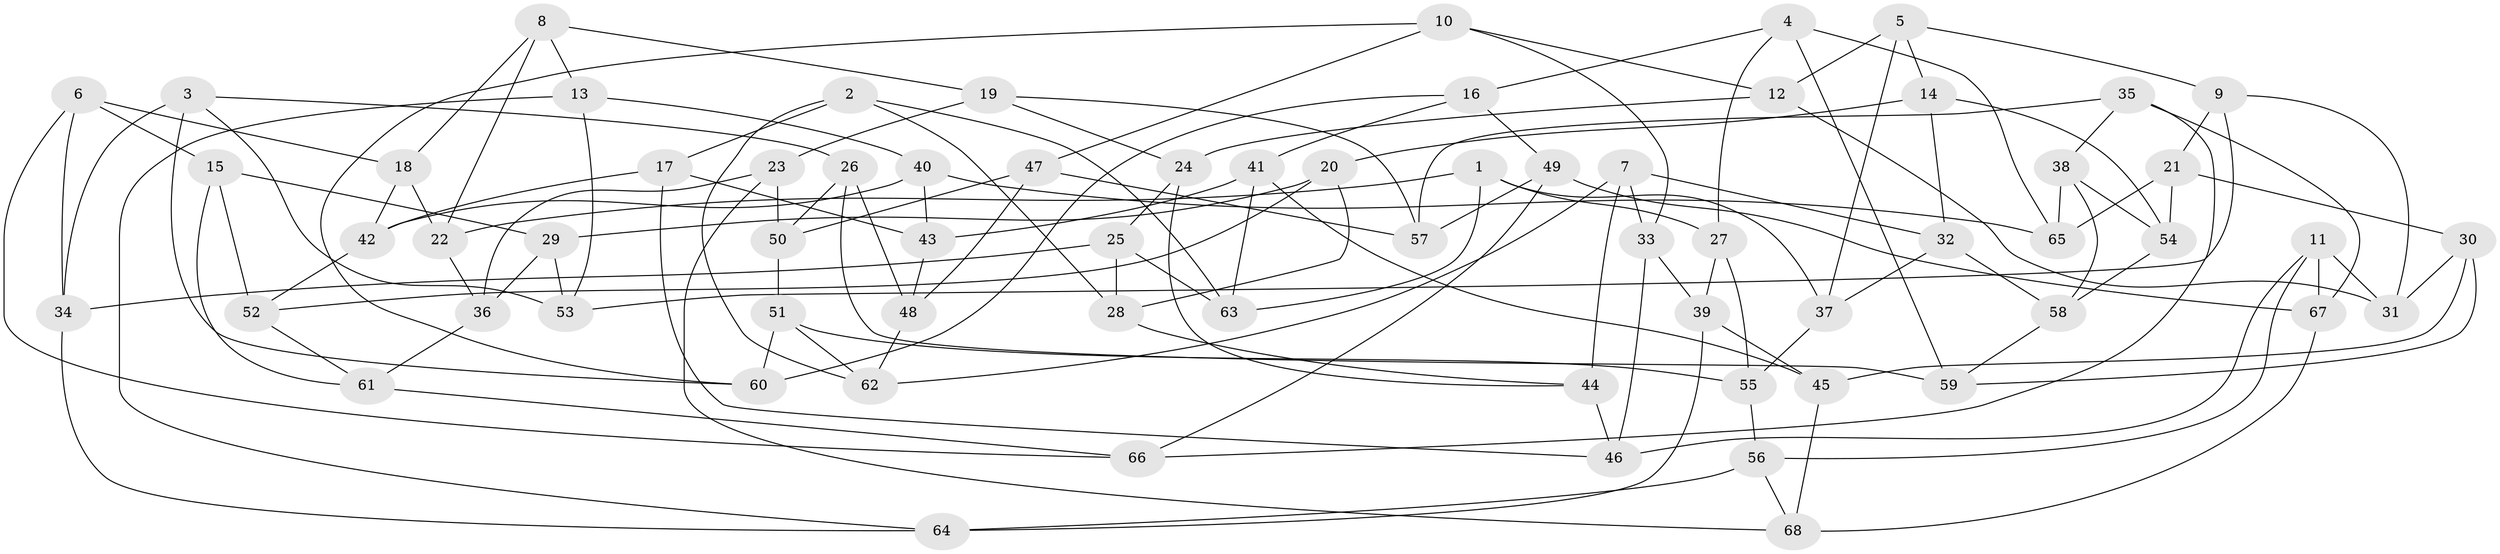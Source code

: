 // Generated by graph-tools (version 1.1) at 2025/16/03/09/25 04:16:21]
// undirected, 68 vertices, 136 edges
graph export_dot {
graph [start="1"]
  node [color=gray90,style=filled];
  1;
  2;
  3;
  4;
  5;
  6;
  7;
  8;
  9;
  10;
  11;
  12;
  13;
  14;
  15;
  16;
  17;
  18;
  19;
  20;
  21;
  22;
  23;
  24;
  25;
  26;
  27;
  28;
  29;
  30;
  31;
  32;
  33;
  34;
  35;
  36;
  37;
  38;
  39;
  40;
  41;
  42;
  43;
  44;
  45;
  46;
  47;
  48;
  49;
  50;
  51;
  52;
  53;
  54;
  55;
  56;
  57;
  58;
  59;
  60;
  61;
  62;
  63;
  64;
  65;
  66;
  67;
  68;
  1 -- 27;
  1 -- 63;
  1 -- 37;
  1 -- 22;
  2 -- 63;
  2 -- 17;
  2 -- 62;
  2 -- 28;
  3 -- 34;
  3 -- 26;
  3 -- 60;
  3 -- 53;
  4 -- 27;
  4 -- 59;
  4 -- 65;
  4 -- 16;
  5 -- 9;
  5 -- 37;
  5 -- 14;
  5 -- 12;
  6 -- 34;
  6 -- 15;
  6 -- 18;
  6 -- 66;
  7 -- 33;
  7 -- 62;
  7 -- 44;
  7 -- 32;
  8 -- 13;
  8 -- 19;
  8 -- 22;
  8 -- 18;
  9 -- 31;
  9 -- 53;
  9 -- 21;
  10 -- 33;
  10 -- 47;
  10 -- 12;
  10 -- 60;
  11 -- 31;
  11 -- 56;
  11 -- 46;
  11 -- 67;
  12 -- 24;
  12 -- 31;
  13 -- 53;
  13 -- 64;
  13 -- 40;
  14 -- 20;
  14 -- 32;
  14 -- 54;
  15 -- 52;
  15 -- 29;
  15 -- 61;
  16 -- 41;
  16 -- 60;
  16 -- 49;
  17 -- 43;
  17 -- 46;
  17 -- 42;
  18 -- 22;
  18 -- 42;
  19 -- 23;
  19 -- 57;
  19 -- 24;
  20 -- 52;
  20 -- 29;
  20 -- 28;
  21 -- 30;
  21 -- 65;
  21 -- 54;
  22 -- 36;
  23 -- 36;
  23 -- 68;
  23 -- 50;
  24 -- 25;
  24 -- 44;
  25 -- 63;
  25 -- 28;
  25 -- 34;
  26 -- 48;
  26 -- 59;
  26 -- 50;
  27 -- 39;
  27 -- 55;
  28 -- 44;
  29 -- 53;
  29 -- 36;
  30 -- 45;
  30 -- 59;
  30 -- 31;
  32 -- 37;
  32 -- 58;
  33 -- 46;
  33 -- 39;
  34 -- 64;
  35 -- 38;
  35 -- 57;
  35 -- 66;
  35 -- 67;
  36 -- 61;
  37 -- 55;
  38 -- 58;
  38 -- 65;
  38 -- 54;
  39 -- 45;
  39 -- 64;
  40 -- 43;
  40 -- 65;
  40 -- 42;
  41 -- 45;
  41 -- 63;
  41 -- 43;
  42 -- 52;
  43 -- 48;
  44 -- 46;
  45 -- 68;
  47 -- 50;
  47 -- 57;
  47 -- 48;
  48 -- 62;
  49 -- 66;
  49 -- 57;
  49 -- 67;
  50 -- 51;
  51 -- 62;
  51 -- 55;
  51 -- 60;
  52 -- 61;
  54 -- 58;
  55 -- 56;
  56 -- 64;
  56 -- 68;
  58 -- 59;
  61 -- 66;
  67 -- 68;
}
